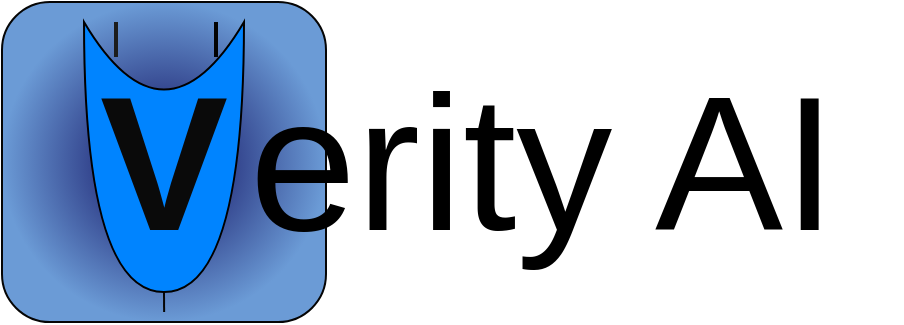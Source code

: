 <mxfile><diagram id="2ECp5ePw6hNcuhR2qzvR" name="Page-1"><mxGraphModel dx="751" dy="543" grid="1" gridSize="10" guides="1" tooltips="1" connect="1" arrows="1" fold="1" page="1" pageScale="1" pageWidth="850" pageHeight="1100" math="0" shadow="0"><root><mxCell id="0"/><mxCell id="1" parent="0"/><mxCell id="19" value="" style="rounded=1;whiteSpace=wrap;html=1;fillStyle=solid;strokeColor=#050505;fontFamily=Helvetica;fontSize=96;fontColor=#00000f;fillColor=#0A0457;gradientColor=#6B9BD6;gradientDirection=radial;glass=0;shadow=0;" parent="1" vertex="1"><mxGeometry x="80" y="400" width="162" height="160" as="geometry"/></mxCell><mxCell id="32" value="erity AI" style="text;align=center;verticalAlign=middle;rounded=0;fontSize=96;fontStyle=0;labelBorderColor=none;html=1;labelBackgroundColor=none;glass=0;shadow=0;fontColor=#000000;" parent="1" vertex="1"><mxGeometry x="170" y="465" width="360" height="30" as="geometry"/></mxCell><mxCell id="16" style="edgeStyle=orthogonalEdgeStyle;curved=1;sketch=0;html=1;exitX=1;exitY=0.5;exitDx=0;exitDy=0;exitPerimeter=0;shadow=0;strokeColor=#050505;endArrow=none;endFill=0;" parent="1" source="12" edge="1"><mxGeometry relative="1" as="geometry"><mxPoint x="161.067" y="555" as="targetPoint"/></mxGeometry></mxCell><mxCell id="12" value="" style="shape=xor;whiteSpace=wrap;html=1;rotation=90;fillColor=#0084ff;strokeColor=#000000;" parent="1" vertex="1"><mxGeometry x="93.5" y="437.5" width="135" height="80" as="geometry"/></mxCell><mxCell id="17" value="&lt;b&gt;&lt;font color=&quot;#0a0a0a&quot; style=&quot;font-size: 96px;&quot;&gt;V&lt;/font&gt;&lt;/b&gt;" style="text;align=center;html=1;verticalAlign=middle;whiteSpace=wrap;rounded=0;fontSize=72;fillColor=none;fontColor=#fafafa;" parent="1" vertex="1"><mxGeometry x="131" y="465" width="60" height="30" as="geometry"/></mxCell><mxCell id="28" value="" style="line;strokeWidth=2;direction=south;html=1;fillStyle=solid;strokeColor=#1C1C1C;fontFamily=Helvetica;fontSize=96;fontColor=#00000f;fillColor=none;gradientColor=none;movable=1;resizable=1;rotatable=1;deletable=1;editable=1;connectable=1;" parent="1" vertex="1"><mxGeometry x="132" y="410" width="10" height="17.5" as="geometry"/></mxCell><mxCell id="29" value="" style="line;strokeWidth=2;direction=south;html=1;fillStyle=solid;strokeColor=#030303;fontFamily=Helvetica;fontSize=96;fontColor=#00000f;fillColor=none;gradientColor=none;" parent="1" vertex="1"><mxGeometry x="182" y="410" width="10" height="17.5" as="geometry"/></mxCell></root></mxGraphModel></diagram></mxfile>